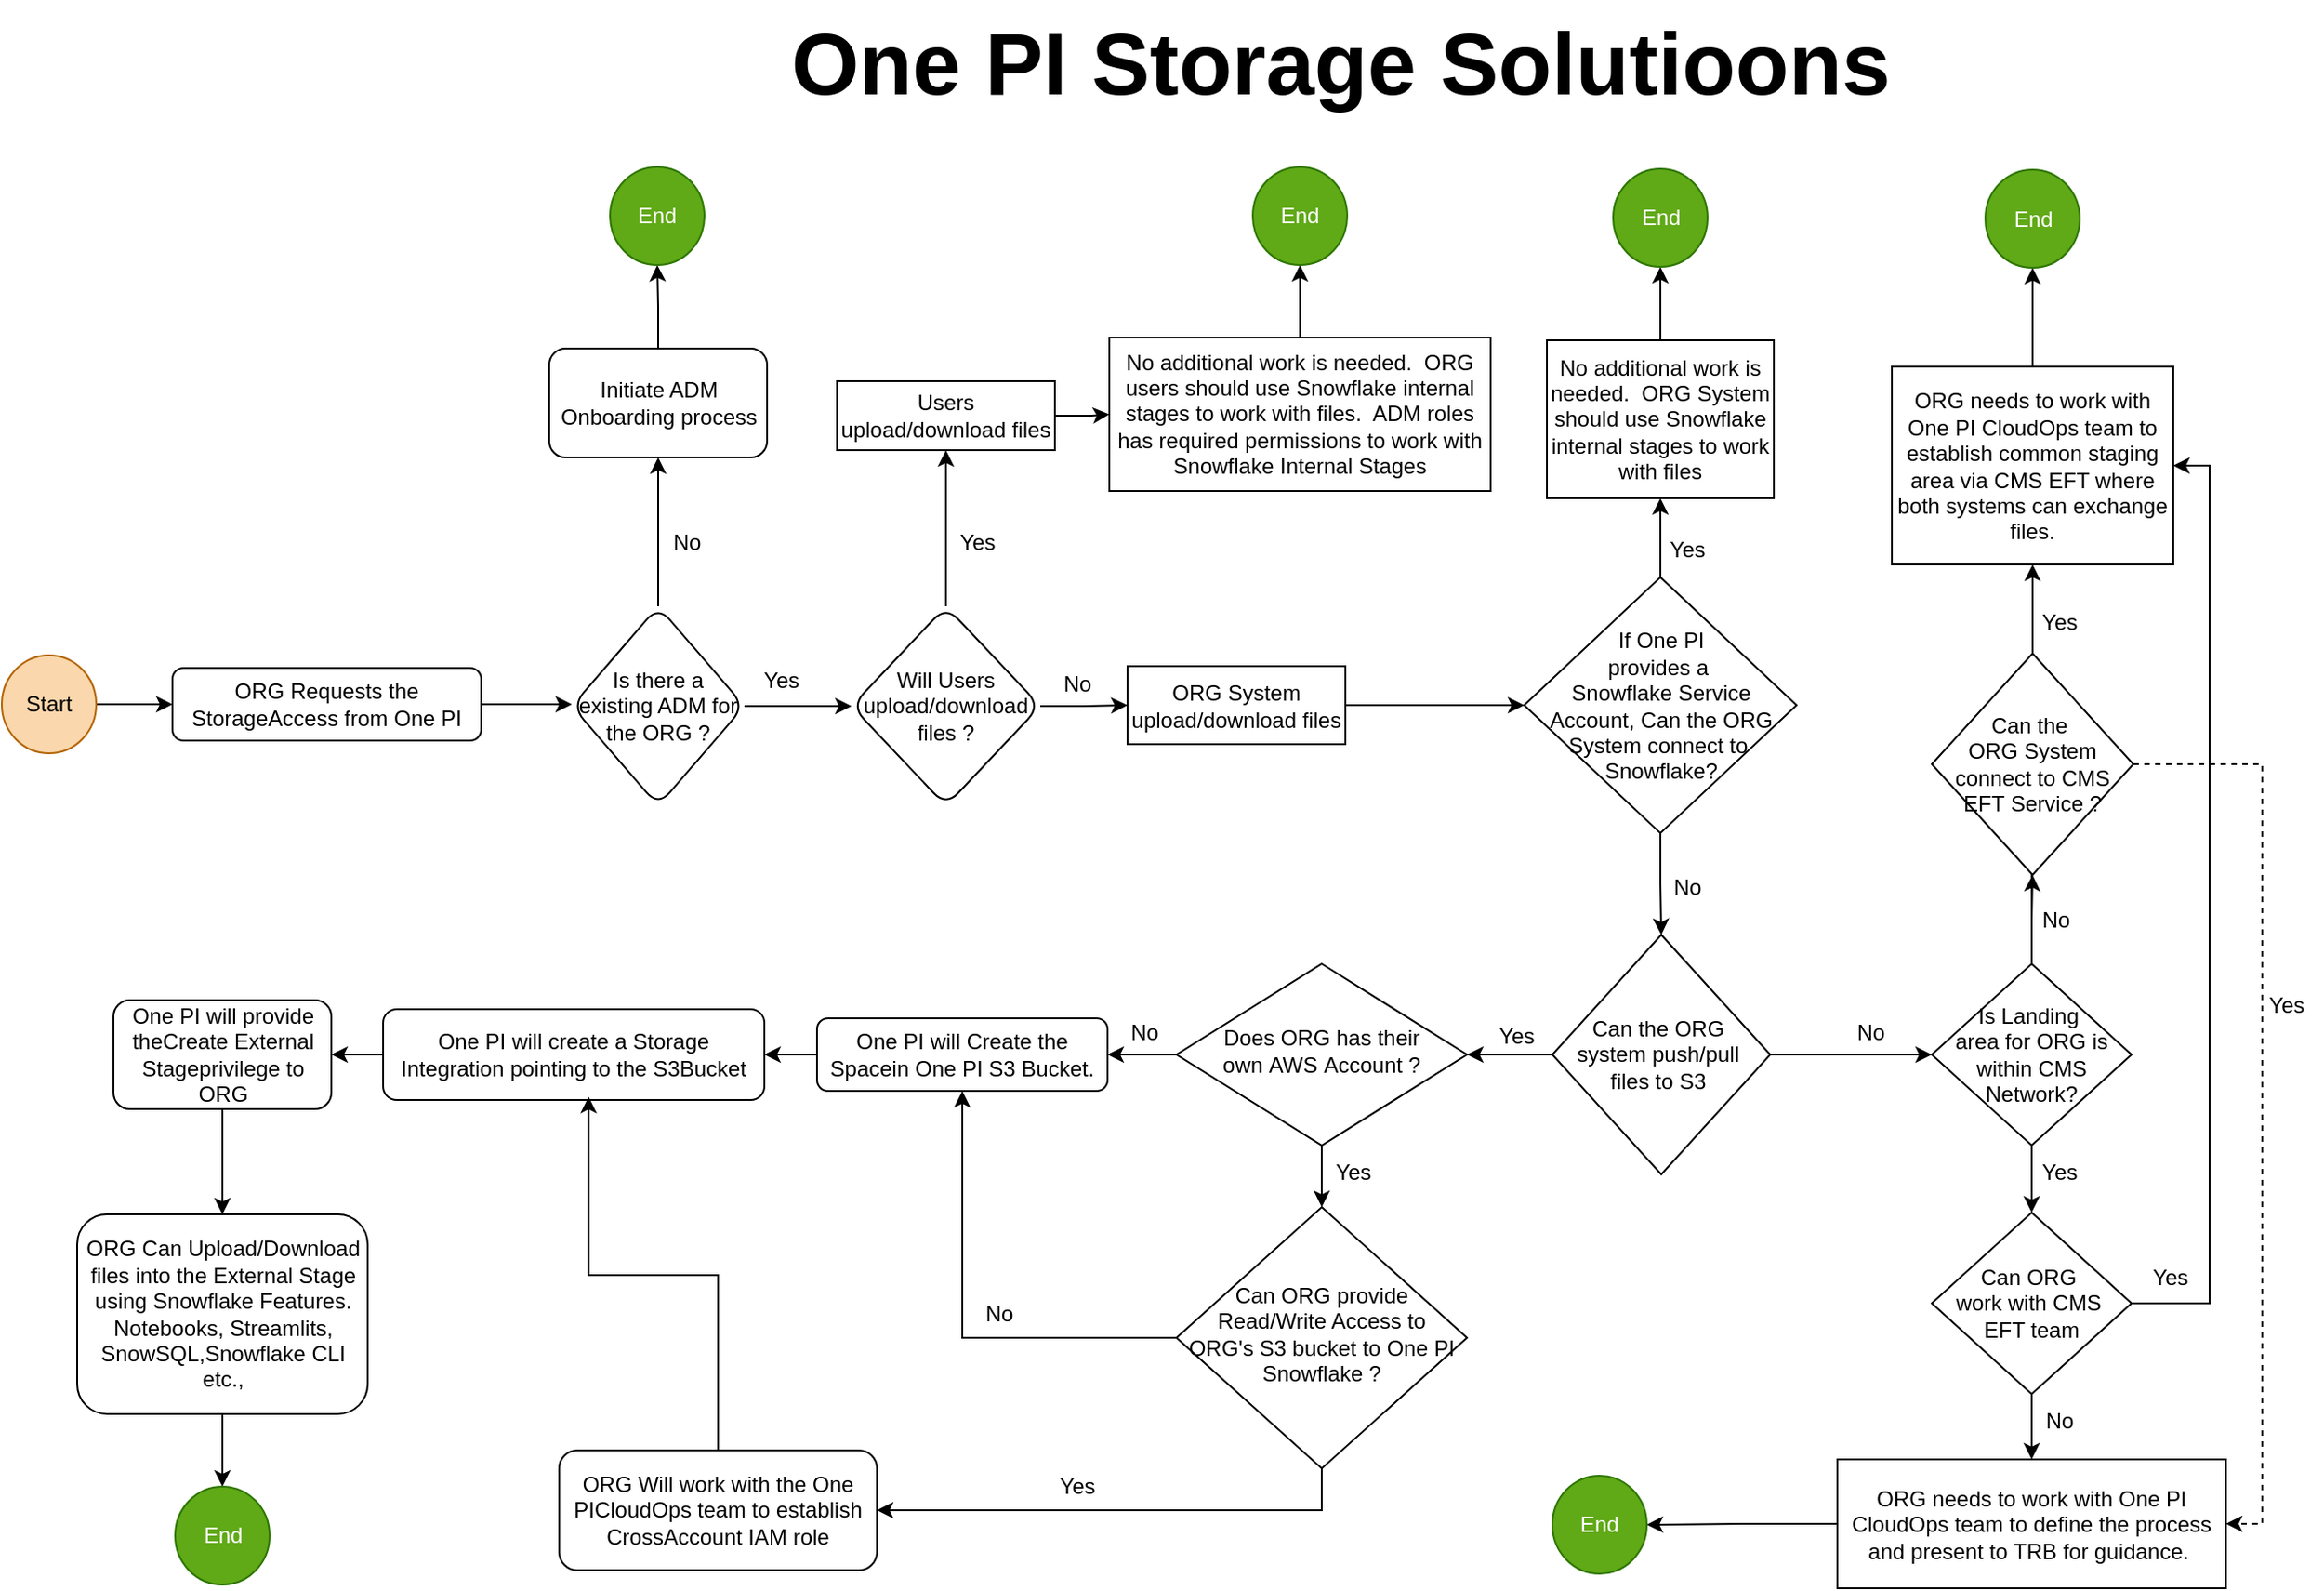 <mxfile version="26.2.14">
  <diagram id="C5RBs43oDa-KdzZeNtuy" name="Page-1">
    <mxGraphModel dx="2430" dy="2181" grid="1" gridSize="10" guides="1" tooltips="1" connect="1" arrows="1" fold="1" page="1" pageScale="1" pageWidth="827" pageHeight="1169" math="0" shadow="0">
      <root>
        <mxCell id="WIyWlLk6GJQsqaUBKTNV-0" />
        <mxCell id="WIyWlLk6GJQsqaUBKTNV-1" parent="WIyWlLk6GJQsqaUBKTNV-0" />
        <mxCell id="3PIqhCygmyD64lUC_BlA-27" value="" style="edgeStyle=orthogonalEdgeStyle;rounded=0;orthogonalLoop=1;jettySize=auto;html=1;" parent="WIyWlLk6GJQsqaUBKTNV-1" source="WIyWlLk6GJQsqaUBKTNV-3" edge="1">
          <mxGeometry relative="1" as="geometry">
            <mxPoint x="-416" y="-766" as="targetPoint" />
          </mxGeometry>
        </mxCell>
        <mxCell id="WIyWlLk6GJQsqaUBKTNV-3" value="ORG Requests the StorageAccess from One PI" style="rounded=1;whiteSpace=wrap;html=1;fontSize=12;glass=0;strokeWidth=1;shadow=0;" parent="WIyWlLk6GJQsqaUBKTNV-1" vertex="1">
          <mxGeometry x="-636" y="-786" width="170" height="40" as="geometry" />
        </mxCell>
        <mxCell id="nIjDBjGS9_q5QeTpwMJb-24" value="" style="edgeStyle=orthogonalEdgeStyle;rounded=0;orthogonalLoop=1;jettySize=auto;html=1;" edge="1" parent="WIyWlLk6GJQsqaUBKTNV-1" source="WIyWlLk6GJQsqaUBKTNV-6" target="WIyWlLk6GJQsqaUBKTNV-10">
          <mxGeometry relative="1" as="geometry" />
        </mxCell>
        <mxCell id="nIjDBjGS9_q5QeTpwMJb-26" value="" style="edgeStyle=orthogonalEdgeStyle;rounded=0;orthogonalLoop=1;jettySize=auto;html=1;" edge="1" parent="WIyWlLk6GJQsqaUBKTNV-1" source="WIyWlLk6GJQsqaUBKTNV-6" target="WIyWlLk6GJQsqaUBKTNV-7">
          <mxGeometry relative="1" as="geometry" />
        </mxCell>
        <mxCell id="WIyWlLk6GJQsqaUBKTNV-6" value="&lt;div&gt;Does&amp;nbsp;&lt;span style=&quot;background-color: transparent; color: light-dark(rgb(0, 0, 0), rgb(255, 255, 255));&quot;&gt;ORG has&amp;nbsp;&lt;/span&gt;&lt;span style=&quot;background-color: transparent; color: light-dark(rgb(0, 0, 0), rgb(255, 255, 255));&quot;&gt;their own&amp;nbsp;&lt;/span&gt;&lt;span style=&quot;background-color: transparent; color: light-dark(rgb(0, 0, 0), rgb(255, 255, 255));&quot;&gt;AWS&amp;nbsp;&lt;/span&gt;&lt;span style=&quot;background-color: transparent; color: light-dark(rgb(0, 0, 0), rgb(255, 255, 255));&quot;&gt;Account ?&lt;/span&gt;&lt;/div&gt;" style="rhombus;whiteSpace=wrap;html=1;shadow=0;fontFamily=Helvetica;fontSize=12;align=center;strokeWidth=1;spacing=6;spacingTop=-4;" parent="WIyWlLk6GJQsqaUBKTNV-1" vertex="1">
          <mxGeometry x="-83" y="-623" width="160" height="100" as="geometry" />
        </mxCell>
        <mxCell id="3PIqhCygmyD64lUC_BlA-1" value="" style="edgeStyle=orthogonalEdgeStyle;rounded=0;orthogonalLoop=1;jettySize=auto;html=1;" parent="WIyWlLk6GJQsqaUBKTNV-1" source="WIyWlLk6GJQsqaUBKTNV-7" target="3PIqhCygmyD64lUC_BlA-0" edge="1">
          <mxGeometry relative="1" as="geometry" />
        </mxCell>
        <mxCell id="WIyWlLk6GJQsqaUBKTNV-7" value="One PI will Create the Spacein One PI S3 Bucket." style="rounded=1;whiteSpace=wrap;html=1;fontSize=12;glass=0;strokeWidth=1;shadow=0;" parent="WIyWlLk6GJQsqaUBKTNV-1" vertex="1">
          <mxGeometry x="-281" y="-593" width="160" height="40" as="geometry" />
        </mxCell>
        <mxCell id="nIjDBjGS9_q5QeTpwMJb-22" style="edgeStyle=orthogonalEdgeStyle;rounded=0;orthogonalLoop=1;jettySize=auto;html=1;entryX=0.5;entryY=1;entryDx=0;entryDy=0;" edge="1" parent="WIyWlLk6GJQsqaUBKTNV-1" source="WIyWlLk6GJQsqaUBKTNV-10" target="WIyWlLk6GJQsqaUBKTNV-7">
          <mxGeometry relative="1" as="geometry" />
        </mxCell>
        <mxCell id="nIjDBjGS9_q5QeTpwMJb-50" style="edgeStyle=orthogonalEdgeStyle;rounded=0;orthogonalLoop=1;jettySize=auto;html=1;entryX=1;entryY=0.5;entryDx=0;entryDy=0;" edge="1" parent="WIyWlLk6GJQsqaUBKTNV-1" source="WIyWlLk6GJQsqaUBKTNV-10" target="WIyWlLk6GJQsqaUBKTNV-11">
          <mxGeometry relative="1" as="geometry">
            <Array as="points">
              <mxPoint x="-3" y="-322" />
            </Array>
          </mxGeometry>
        </mxCell>
        <mxCell id="WIyWlLk6GJQsqaUBKTNV-10" value="Can ORG provide Read/Write Access to ORG&#39;s S3 bucket to One PI Snowflake ?" style="rhombus;whiteSpace=wrap;html=1;shadow=0;fontFamily=Helvetica;fontSize=12;align=center;strokeWidth=1;spacing=6;spacingTop=-4;" parent="WIyWlLk6GJQsqaUBKTNV-1" vertex="1">
          <mxGeometry x="-83" y="-489" width="160" height="144" as="geometry" />
        </mxCell>
        <mxCell id="WIyWlLk6GJQsqaUBKTNV-11" value="ORG Will work with the One PICloudOps team to establish CrossAccount IAM role" style="rounded=1;whiteSpace=wrap;html=1;fontSize=12;glass=0;strokeWidth=1;shadow=0;" parent="WIyWlLk6GJQsqaUBKTNV-1" vertex="1">
          <mxGeometry x="-423" y="-355" width="175" height="66" as="geometry" />
        </mxCell>
        <mxCell id="3PIqhCygmyD64lUC_BlA-3" value="" style="edgeStyle=orthogonalEdgeStyle;rounded=0;orthogonalLoop=1;jettySize=auto;html=1;" parent="WIyWlLk6GJQsqaUBKTNV-1" source="3PIqhCygmyD64lUC_BlA-0" target="3PIqhCygmyD64lUC_BlA-2" edge="1">
          <mxGeometry relative="1" as="geometry" />
        </mxCell>
        <mxCell id="3PIqhCygmyD64lUC_BlA-0" value="One PI will create a Storage Integration pointing to the S3Bucket" style="whiteSpace=wrap;html=1;rounded=1;glass=0;strokeWidth=1;shadow=0;" parent="WIyWlLk6GJQsqaUBKTNV-1" vertex="1">
          <mxGeometry x="-520" y="-598" width="210" height="50" as="geometry" />
        </mxCell>
        <mxCell id="3PIqhCygmyD64lUC_BlA-5" value="" style="edgeStyle=orthogonalEdgeStyle;rounded=0;orthogonalLoop=1;jettySize=auto;html=1;" parent="WIyWlLk6GJQsqaUBKTNV-1" source="3PIqhCygmyD64lUC_BlA-2" target="3PIqhCygmyD64lUC_BlA-4" edge="1">
          <mxGeometry relative="1" as="geometry" />
        </mxCell>
        <mxCell id="3PIqhCygmyD64lUC_BlA-2" value="One PI will provide theCreate External Stageprivilege to ORG" style="whiteSpace=wrap;html=1;rounded=1;glass=0;strokeWidth=1;shadow=0;" parent="WIyWlLk6GJQsqaUBKTNV-1" vertex="1">
          <mxGeometry x="-668.5" y="-603" width="120" height="60" as="geometry" />
        </mxCell>
        <mxCell id="3PIqhCygmyD64lUC_BlA-57" value="" style="edgeStyle=orthogonalEdgeStyle;rounded=0;orthogonalLoop=1;jettySize=auto;html=1;" parent="WIyWlLk6GJQsqaUBKTNV-1" source="3PIqhCygmyD64lUC_BlA-4" target="3PIqhCygmyD64lUC_BlA-56" edge="1">
          <mxGeometry relative="1" as="geometry" />
        </mxCell>
        <mxCell id="3PIqhCygmyD64lUC_BlA-4" value="ORG Can Upload/Download files into the External Stage using Snowflake Features. Notebooks, Streamlits, SnowSQL,Snowflake CLI etc.," style="whiteSpace=wrap;html=1;rounded=1;glass=0;strokeWidth=1;shadow=0;" parent="WIyWlLk6GJQsqaUBKTNV-1" vertex="1">
          <mxGeometry x="-688.5" y="-485" width="160" height="110" as="geometry" />
        </mxCell>
        <mxCell id="3PIqhCygmyD64lUC_BlA-7" style="edgeStyle=orthogonalEdgeStyle;rounded=0;orthogonalLoop=1;jettySize=auto;html=1;entryX=0.539;entryY=0.964;entryDx=0;entryDy=0;entryPerimeter=0;" parent="WIyWlLk6GJQsqaUBKTNV-1" source="WIyWlLk6GJQsqaUBKTNV-11" target="3PIqhCygmyD64lUC_BlA-0" edge="1">
          <mxGeometry relative="1" as="geometry" />
        </mxCell>
        <mxCell id="3PIqhCygmyD64lUC_BlA-41" value="" style="edgeStyle=orthogonalEdgeStyle;rounded=0;orthogonalLoop=1;jettySize=auto;html=1;" parent="WIyWlLk6GJQsqaUBKTNV-1" source="3PIqhCygmyD64lUC_BlA-11" target="3PIqhCygmyD64lUC_BlA-40" edge="1">
          <mxGeometry relative="1" as="geometry" />
        </mxCell>
        <mxCell id="3PIqhCygmyD64lUC_BlA-11" value="Users upload/download files" style="whiteSpace=wrap;html=1;" parent="WIyWlLk6GJQsqaUBKTNV-1" vertex="1">
          <mxGeometry x="-270" y="-944" width="120" height="38" as="geometry" />
        </mxCell>
        <mxCell id="nIjDBjGS9_q5QeTpwMJb-15" style="edgeStyle=orthogonalEdgeStyle;rounded=0;orthogonalLoop=1;jettySize=auto;html=1;exitX=0.5;exitY=1;exitDx=0;exitDy=0;" edge="1" parent="WIyWlLk6GJQsqaUBKTNV-1" source="3PIqhCygmyD64lUC_BlA-15" target="3PIqhCygmyD64lUC_BlA-23">
          <mxGeometry relative="1" as="geometry" />
        </mxCell>
        <mxCell id="nIjDBjGS9_q5QeTpwMJb-19" value="" style="edgeStyle=orthogonalEdgeStyle;rounded=0;orthogonalLoop=1;jettySize=auto;html=1;" edge="1" parent="WIyWlLk6GJQsqaUBKTNV-1" source="3PIqhCygmyD64lUC_BlA-15" target="3PIqhCygmyD64lUC_BlA-17">
          <mxGeometry relative="1" as="geometry" />
        </mxCell>
        <mxCell id="3PIqhCygmyD64lUC_BlA-15" value="&amp;nbsp;If One PI&amp;nbsp;&lt;div&gt;provides a&amp;nbsp;&lt;/div&gt;&lt;div&gt;Snowflake Service Account, Can the ORG System&amp;nbsp;&lt;span style=&quot;background-color: transparent; color: light-dark(rgb(0, 0, 0), rgb(255, 255, 255));&quot;&gt;connect to&amp;nbsp;&lt;/span&gt;&lt;/div&gt;&lt;div&gt;Snowflake?&lt;/div&gt;" style="rhombus;whiteSpace=wrap;html=1;" parent="WIyWlLk6GJQsqaUBKTNV-1" vertex="1">
          <mxGeometry x="108.5" y="-836" width="150" height="141" as="geometry" />
        </mxCell>
        <mxCell id="3PIqhCygmyD64lUC_BlA-51" value="" style="edgeStyle=orthogonalEdgeStyle;rounded=0;orthogonalLoop=1;jettySize=auto;html=1;" parent="WIyWlLk6GJQsqaUBKTNV-1" source="3PIqhCygmyD64lUC_BlA-17" target="3PIqhCygmyD64lUC_BlA-50" edge="1">
          <mxGeometry relative="1" as="geometry" />
        </mxCell>
        <mxCell id="3PIqhCygmyD64lUC_BlA-17" value="No additional work is needed.&amp;nbsp; ORG System should use Snowflake internal stages to work with files" style="whiteSpace=wrap;html=1;" parent="WIyWlLk6GJQsqaUBKTNV-1" vertex="1">
          <mxGeometry x="121" y="-966.5" width="125" height="87" as="geometry" />
        </mxCell>
        <mxCell id="3PIqhCygmyD64lUC_BlA-21" value="Yes" style="text;html=1;align=center;verticalAlign=middle;resizable=0;points=[];autosize=1;strokeColor=none;fillColor=none;" parent="WIyWlLk6GJQsqaUBKTNV-1" vertex="1">
          <mxGeometry x="178" y="-866" width="40" height="30" as="geometry" />
        </mxCell>
        <mxCell id="3PIqhCygmyD64lUC_BlA-22" value="No" style="text;html=1;align=center;verticalAlign=middle;resizable=0;points=[];autosize=1;strokeColor=none;fillColor=none;" parent="WIyWlLk6GJQsqaUBKTNV-1" vertex="1">
          <mxGeometry x="178" y="-680" width="40" height="30" as="geometry" />
        </mxCell>
        <mxCell id="3PIqhCygmyD64lUC_BlA-43" style="edgeStyle=orthogonalEdgeStyle;rounded=0;orthogonalLoop=1;jettySize=auto;html=1;" parent="WIyWlLk6GJQsqaUBKTNV-1" source="3PIqhCygmyD64lUC_BlA-23" target="WIyWlLk6GJQsqaUBKTNV-6" edge="1">
          <mxGeometry relative="1" as="geometry" />
        </mxCell>
        <mxCell id="nIjDBjGS9_q5QeTpwMJb-35" style="edgeStyle=orthogonalEdgeStyle;rounded=0;orthogonalLoop=1;jettySize=auto;html=1;" edge="1" parent="WIyWlLk6GJQsqaUBKTNV-1" source="3PIqhCygmyD64lUC_BlA-23" target="nIjDBjGS9_q5QeTpwMJb-28">
          <mxGeometry relative="1" as="geometry" />
        </mxCell>
        <mxCell id="3PIqhCygmyD64lUC_BlA-23" value="Can the ORG&amp;nbsp;&lt;div&gt;system push/pull&amp;nbsp;&lt;/div&gt;&lt;div&gt;files to S3&amp;nbsp;&lt;/div&gt;" style="rhombus;whiteSpace=wrap;html=1;" parent="WIyWlLk6GJQsqaUBKTNV-1" vertex="1">
          <mxGeometry x="124" y="-639" width="120" height="132" as="geometry" />
        </mxCell>
        <mxCell id="3PIqhCygmyD64lUC_BlA-29" value="" style="edgeStyle=orthogonalEdgeStyle;rounded=0;orthogonalLoop=1;jettySize=auto;html=1;" parent="WIyWlLk6GJQsqaUBKTNV-1" source="3PIqhCygmyD64lUC_BlA-26" target="3PIqhCygmyD64lUC_BlA-28" edge="1">
          <mxGeometry relative="1" as="geometry" />
        </mxCell>
        <mxCell id="nIjDBjGS9_q5QeTpwMJb-3" value="" style="edgeStyle=orthogonalEdgeStyle;rounded=0;orthogonalLoop=1;jettySize=auto;html=1;" edge="1" parent="WIyWlLk6GJQsqaUBKTNV-1" source="3PIqhCygmyD64lUC_BlA-26" target="nIjDBjGS9_q5QeTpwMJb-2">
          <mxGeometry relative="1" as="geometry" />
        </mxCell>
        <mxCell id="3PIqhCygmyD64lUC_BlA-26" value="Is there a existing ADM for the ORG ?" style="rhombus;whiteSpace=wrap;html=1;rounded=1;glass=0;strokeWidth=1;shadow=0;" parent="WIyWlLk6GJQsqaUBKTNV-1" vertex="1">
          <mxGeometry x="-416" y="-820" width="95" height="110" as="geometry" />
        </mxCell>
        <mxCell id="3PIqhCygmyD64lUC_BlA-47" value="" style="edgeStyle=orthogonalEdgeStyle;rounded=0;orthogonalLoop=1;jettySize=auto;html=1;" parent="WIyWlLk6GJQsqaUBKTNV-1" source="3PIqhCygmyD64lUC_BlA-28" target="3PIqhCygmyD64lUC_BlA-46" edge="1">
          <mxGeometry relative="1" as="geometry" />
        </mxCell>
        <mxCell id="3PIqhCygmyD64lUC_BlA-28" value="Initiate ADM Onboarding process" style="whiteSpace=wrap;html=1;rounded=1;glass=0;strokeWidth=1;shadow=0;" parent="WIyWlLk6GJQsqaUBKTNV-1" vertex="1">
          <mxGeometry x="-428.5" y="-962" width="120" height="60" as="geometry" />
        </mxCell>
        <mxCell id="3PIqhCygmyD64lUC_BlA-31" value="No" style="text;html=1;align=center;verticalAlign=middle;resizable=0;points=[];autosize=1;strokeColor=none;fillColor=none;" parent="WIyWlLk6GJQsqaUBKTNV-1" vertex="1">
          <mxGeometry x="-373" y="-870" width="40" height="30" as="geometry" />
        </mxCell>
        <mxCell id="3PIqhCygmyD64lUC_BlA-37" value="No" style="text;html=1;align=center;verticalAlign=middle;resizable=0;points=[];autosize=1;strokeColor=none;fillColor=none;" parent="WIyWlLk6GJQsqaUBKTNV-1" vertex="1">
          <mxGeometry x="279" y="-600" width="40" height="30" as="geometry" />
        </mxCell>
        <mxCell id="3PIqhCygmyD64lUC_BlA-38" value="Yes" style="text;html=1;align=center;verticalAlign=middle;resizable=0;points=[];autosize=1;strokeColor=none;fillColor=none;" parent="WIyWlLk6GJQsqaUBKTNV-1" vertex="1">
          <mxGeometry x="84" y="-598" width="40" height="30" as="geometry" />
        </mxCell>
        <mxCell id="3PIqhCygmyD64lUC_BlA-49" value="" style="edgeStyle=orthogonalEdgeStyle;rounded=0;orthogonalLoop=1;jettySize=auto;html=1;" parent="WIyWlLk6GJQsqaUBKTNV-1" source="3PIqhCygmyD64lUC_BlA-40" target="3PIqhCygmyD64lUC_BlA-48" edge="1">
          <mxGeometry relative="1" as="geometry" />
        </mxCell>
        <mxCell id="3PIqhCygmyD64lUC_BlA-40" value="No additional work is needed.&amp;nbsp; ORG users should use Snowflake internal stages to work with files.&amp;nbsp; ADM roles has required permissions to work with Snowflake Internal Stages" style="whiteSpace=wrap;html=1;" parent="WIyWlLk6GJQsqaUBKTNV-1" vertex="1">
          <mxGeometry x="-120" y="-968" width="210" height="84.5" as="geometry" />
        </mxCell>
        <mxCell id="3PIqhCygmyD64lUC_BlA-45" value="" style="edgeStyle=orthogonalEdgeStyle;rounded=0;orthogonalLoop=1;jettySize=auto;html=1;" parent="WIyWlLk6GJQsqaUBKTNV-1" source="3PIqhCygmyD64lUC_BlA-44" target="WIyWlLk6GJQsqaUBKTNV-3" edge="1">
          <mxGeometry relative="1" as="geometry" />
        </mxCell>
        <mxCell id="3PIqhCygmyD64lUC_BlA-44" value="Start" style="ellipse;whiteSpace=wrap;html=1;fillColor=#fad7ac;strokeColor=#b46504;" parent="WIyWlLk6GJQsqaUBKTNV-1" vertex="1">
          <mxGeometry x="-730" y="-793" width="52" height="54" as="geometry" />
        </mxCell>
        <mxCell id="3PIqhCygmyD64lUC_BlA-46" value="End" style="ellipse;whiteSpace=wrap;html=1;fillColor=#60a917;fontColor=#ffffff;strokeColor=#2D7600;" parent="WIyWlLk6GJQsqaUBKTNV-1" vertex="1">
          <mxGeometry x="-395" y="-1062" width="52" height="54" as="geometry" />
        </mxCell>
        <mxCell id="3PIqhCygmyD64lUC_BlA-48" value="End" style="ellipse;whiteSpace=wrap;html=1;fillColor=#60a917;fontColor=#ffffff;strokeColor=#2D7600;" parent="WIyWlLk6GJQsqaUBKTNV-1" vertex="1">
          <mxGeometry x="-41" y="-1062" width="52" height="54" as="geometry" />
        </mxCell>
        <mxCell id="3PIqhCygmyD64lUC_BlA-50" value="End" style="ellipse;whiteSpace=wrap;html=1;fillColor=#60a917;fontColor=#ffffff;strokeColor=#2D7600;" parent="WIyWlLk6GJQsqaUBKTNV-1" vertex="1">
          <mxGeometry x="157.5" y="-1061" width="52" height="54" as="geometry" />
        </mxCell>
        <mxCell id="nIjDBjGS9_q5QeTpwMJb-18" value="" style="edgeStyle=orthogonalEdgeStyle;rounded=0;orthogonalLoop=1;jettySize=auto;html=1;" edge="1" parent="WIyWlLk6GJQsqaUBKTNV-1" source="3PIqhCygmyD64lUC_BlA-52" target="3PIqhCygmyD64lUC_BlA-54">
          <mxGeometry relative="1" as="geometry" />
        </mxCell>
        <mxCell id="3PIqhCygmyD64lUC_BlA-52" value="ORG needs to work with One PI CloudOps team to establish common staging area via CMS EFT where both systems can exchange files." style="rounded=0;whiteSpace=wrap;html=1;" parent="WIyWlLk6GJQsqaUBKTNV-1" vertex="1">
          <mxGeometry x="311" y="-952" width="155" height="109" as="geometry" />
        </mxCell>
        <mxCell id="3PIqhCygmyD64lUC_BlA-54" value="End" style="ellipse;whiteSpace=wrap;html=1;fillColor=#60a917;fontColor=#ffffff;strokeColor=#2D7600;" parent="WIyWlLk6GJQsqaUBKTNV-1" vertex="1">
          <mxGeometry x="362.5" y="-1060.5" width="52" height="54" as="geometry" />
        </mxCell>
        <mxCell id="3PIqhCygmyD64lUC_BlA-56" value="End" style="ellipse;whiteSpace=wrap;html=1;fillColor=#60a917;fontColor=#ffffff;strokeColor=#2D7600;" parent="WIyWlLk6GJQsqaUBKTNV-1" vertex="1">
          <mxGeometry x="-634.5" y="-335" width="52" height="54" as="geometry" />
        </mxCell>
        <mxCell id="nIjDBjGS9_q5QeTpwMJb-9" value="" style="edgeStyle=orthogonalEdgeStyle;rounded=0;orthogonalLoop=1;jettySize=auto;html=1;" edge="1" parent="WIyWlLk6GJQsqaUBKTNV-1" source="nIjDBjGS9_q5QeTpwMJb-2" target="nIjDBjGS9_q5QeTpwMJb-8">
          <mxGeometry relative="1" as="geometry" />
        </mxCell>
        <mxCell id="nIjDBjGS9_q5QeTpwMJb-11" style="edgeStyle=orthogonalEdgeStyle;rounded=0;orthogonalLoop=1;jettySize=auto;html=1;entryX=0.5;entryY=1;entryDx=0;entryDy=0;" edge="1" parent="WIyWlLk6GJQsqaUBKTNV-1" source="nIjDBjGS9_q5QeTpwMJb-2" target="3PIqhCygmyD64lUC_BlA-11">
          <mxGeometry relative="1" as="geometry">
            <mxPoint x="-250" y="-865" as="targetPoint" />
          </mxGeometry>
        </mxCell>
        <mxCell id="nIjDBjGS9_q5QeTpwMJb-2" value="Will Users upload/download files ?" style="rhombus;whiteSpace=wrap;html=1;rounded=1;glass=0;strokeWidth=1;shadow=0;" vertex="1" parent="WIyWlLk6GJQsqaUBKTNV-1">
          <mxGeometry x="-262" y="-820" width="104" height="110" as="geometry" />
        </mxCell>
        <mxCell id="nIjDBjGS9_q5QeTpwMJb-5" value="Yes" style="text;html=1;align=center;verticalAlign=middle;resizable=0;points=[];autosize=1;strokeColor=none;fillColor=none;" vertex="1" parent="WIyWlLk6GJQsqaUBKTNV-1">
          <mxGeometry x="-213" y="-870" width="40" height="30" as="geometry" />
        </mxCell>
        <mxCell id="nIjDBjGS9_q5QeTpwMJb-16" style="edgeStyle=orthogonalEdgeStyle;rounded=0;orthogonalLoop=1;jettySize=auto;html=1;entryX=0;entryY=0.5;entryDx=0;entryDy=0;" edge="1" parent="WIyWlLk6GJQsqaUBKTNV-1" source="nIjDBjGS9_q5QeTpwMJb-8" target="3PIqhCygmyD64lUC_BlA-15">
          <mxGeometry relative="1" as="geometry" />
        </mxCell>
        <mxCell id="nIjDBjGS9_q5QeTpwMJb-8" value="ORG System upload/download files" style="whiteSpace=wrap;html=1;" vertex="1" parent="WIyWlLk6GJQsqaUBKTNV-1">
          <mxGeometry x="-110" y="-787" width="120" height="43" as="geometry" />
        </mxCell>
        <mxCell id="nIjDBjGS9_q5QeTpwMJb-10" value="No" style="text;html=1;align=center;verticalAlign=middle;resizable=0;points=[];autosize=1;strokeColor=none;fillColor=none;" vertex="1" parent="WIyWlLk6GJQsqaUBKTNV-1">
          <mxGeometry x="-158" y="-792" width="40" height="30" as="geometry" />
        </mxCell>
        <mxCell id="nIjDBjGS9_q5QeTpwMJb-14" value="Yes" style="text;html=1;align=center;verticalAlign=middle;resizable=0;points=[];autosize=1;strokeColor=none;fillColor=none;" vertex="1" parent="WIyWlLk6GJQsqaUBKTNV-1">
          <mxGeometry x="-321" y="-794" width="40" height="30" as="geometry" />
        </mxCell>
        <mxCell id="nIjDBjGS9_q5QeTpwMJb-20" value="No" style="text;html=1;align=center;verticalAlign=middle;resizable=0;points=[];autosize=1;strokeColor=none;fillColor=none;" vertex="1" parent="WIyWlLk6GJQsqaUBKTNV-1">
          <mxGeometry x="-201" y="-445" width="40" height="30" as="geometry" />
        </mxCell>
        <mxCell id="nIjDBjGS9_q5QeTpwMJb-21" value="Yes" style="text;html=1;align=center;verticalAlign=middle;resizable=0;points=[];autosize=1;strokeColor=none;fillColor=none;" vertex="1" parent="WIyWlLk6GJQsqaUBKTNV-1">
          <mxGeometry x="-158" y="-350" width="40" height="30" as="geometry" />
        </mxCell>
        <mxCell id="nIjDBjGS9_q5QeTpwMJb-25" value="Yes" style="text;html=1;align=center;verticalAlign=middle;resizable=0;points=[];autosize=1;strokeColor=none;fillColor=none;" vertex="1" parent="WIyWlLk6GJQsqaUBKTNV-1">
          <mxGeometry x="-6" y="-523" width="40" height="30" as="geometry" />
        </mxCell>
        <mxCell id="nIjDBjGS9_q5QeTpwMJb-27" value="No" style="text;html=1;align=center;verticalAlign=middle;resizable=0;points=[];autosize=1;strokeColor=none;fillColor=none;" vertex="1" parent="WIyWlLk6GJQsqaUBKTNV-1">
          <mxGeometry x="-121" y="-600" width="40" height="30" as="geometry" />
        </mxCell>
        <mxCell id="nIjDBjGS9_q5QeTpwMJb-30" value="" style="edgeStyle=orthogonalEdgeStyle;rounded=0;orthogonalLoop=1;jettySize=auto;html=1;" edge="1" parent="WIyWlLk6GJQsqaUBKTNV-1" source="nIjDBjGS9_q5QeTpwMJb-28">
          <mxGeometry relative="1" as="geometry">
            <mxPoint x="388" y="-723.0" as="targetPoint" />
          </mxGeometry>
        </mxCell>
        <mxCell id="nIjDBjGS9_q5QeTpwMJb-32" value="" style="edgeStyle=orthogonalEdgeStyle;rounded=0;orthogonalLoop=1;jettySize=auto;html=1;" edge="1" parent="WIyWlLk6GJQsqaUBKTNV-1" source="nIjDBjGS9_q5QeTpwMJb-28" target="nIjDBjGS9_q5QeTpwMJb-31">
          <mxGeometry relative="1" as="geometry" />
        </mxCell>
        <mxCell id="nIjDBjGS9_q5QeTpwMJb-38" value="" style="edgeStyle=orthogonalEdgeStyle;rounded=0;orthogonalLoop=1;jettySize=auto;html=1;" edge="1" parent="WIyWlLk6GJQsqaUBKTNV-1" source="nIjDBjGS9_q5QeTpwMJb-28" target="nIjDBjGS9_q5QeTpwMJb-37">
          <mxGeometry relative="1" as="geometry" />
        </mxCell>
        <mxCell id="nIjDBjGS9_q5QeTpwMJb-28" value="Is Landing&amp;nbsp;&lt;div&gt;area for ORG is within CMS Network&lt;span style=&quot;background-color: transparent; color: light-dark(rgb(0, 0, 0), rgb(255, 255, 255));&quot;&gt;?&lt;/span&gt;&lt;/div&gt;" style="rhombus;whiteSpace=wrap;html=1;" vertex="1" parent="WIyWlLk6GJQsqaUBKTNV-1">
          <mxGeometry x="333" y="-623" width="110" height="100" as="geometry" />
        </mxCell>
        <mxCell id="nIjDBjGS9_q5QeTpwMJb-34" value="" style="edgeStyle=orthogonalEdgeStyle;rounded=0;orthogonalLoop=1;jettySize=auto;html=1;" edge="1" parent="WIyWlLk6GJQsqaUBKTNV-1" source="nIjDBjGS9_q5QeTpwMJb-31" target="3PIqhCygmyD64lUC_BlA-52">
          <mxGeometry relative="1" as="geometry" />
        </mxCell>
        <mxCell id="nIjDBjGS9_q5QeTpwMJb-31" value="Can the&amp;nbsp;&lt;div&gt;ORG System connect to CMS EFT&amp;nbsp;&lt;span style=&quot;background-color: transparent; color: light-dark(rgb(0, 0, 0), rgb(255, 255, 255));&quot;&gt;Service ?&lt;/span&gt;&lt;/div&gt;" style="rhombus;whiteSpace=wrap;html=1;" vertex="1" parent="WIyWlLk6GJQsqaUBKTNV-1">
          <mxGeometry x="333" y="-794" width="111" height="122" as="geometry" />
        </mxCell>
        <mxCell id="nIjDBjGS9_q5QeTpwMJb-33" value="No" style="text;html=1;align=center;verticalAlign=middle;resizable=0;points=[];autosize=1;strokeColor=none;fillColor=none;" vertex="1" parent="WIyWlLk6GJQsqaUBKTNV-1">
          <mxGeometry x="381" y="-662" width="40" height="30" as="geometry" />
        </mxCell>
        <mxCell id="nIjDBjGS9_q5QeTpwMJb-36" value="Yes" style="text;html=1;align=center;verticalAlign=middle;resizable=0;points=[];autosize=1;strokeColor=none;fillColor=none;" vertex="1" parent="WIyWlLk6GJQsqaUBKTNV-1">
          <mxGeometry x="383" y="-826" width="40" height="30" as="geometry" />
        </mxCell>
        <mxCell id="nIjDBjGS9_q5QeTpwMJb-40" style="edgeStyle=orthogonalEdgeStyle;rounded=0;orthogonalLoop=1;jettySize=auto;html=1;entryX=1;entryY=0.5;entryDx=0;entryDy=0;exitX=1;exitY=0.5;exitDx=0;exitDy=0;" edge="1" parent="WIyWlLk6GJQsqaUBKTNV-1" source="nIjDBjGS9_q5QeTpwMJb-37" target="3PIqhCygmyD64lUC_BlA-52">
          <mxGeometry relative="1" as="geometry">
            <Array as="points">
              <mxPoint x="486" y="-436" />
              <mxPoint x="486" y="-897" />
            </Array>
          </mxGeometry>
        </mxCell>
        <mxCell id="nIjDBjGS9_q5QeTpwMJb-43" value="" style="edgeStyle=orthogonalEdgeStyle;rounded=0;orthogonalLoop=1;jettySize=auto;html=1;" edge="1" parent="WIyWlLk6GJQsqaUBKTNV-1" source="nIjDBjGS9_q5QeTpwMJb-37" target="nIjDBjGS9_q5QeTpwMJb-42">
          <mxGeometry relative="1" as="geometry" />
        </mxCell>
        <mxCell id="nIjDBjGS9_q5QeTpwMJb-37" value="Can ORG&amp;nbsp;&lt;div&gt;work with CMS&amp;nbsp;&lt;/div&gt;&lt;div&gt;EFT team&lt;/div&gt;" style="rhombus;whiteSpace=wrap;html=1;" vertex="1" parent="WIyWlLk6GJQsqaUBKTNV-1">
          <mxGeometry x="333" y="-486" width="110" height="100" as="geometry" />
        </mxCell>
        <mxCell id="nIjDBjGS9_q5QeTpwMJb-39" value="Yes" style="text;html=1;align=center;verticalAlign=middle;resizable=0;points=[];autosize=1;strokeColor=none;fillColor=none;" vertex="1" parent="WIyWlLk6GJQsqaUBKTNV-1">
          <mxGeometry x="383" y="-523" width="40" height="30" as="geometry" />
        </mxCell>
        <mxCell id="nIjDBjGS9_q5QeTpwMJb-41" value="Yes" style="text;html=1;align=center;verticalAlign=middle;resizable=0;points=[];autosize=1;strokeColor=none;fillColor=none;" vertex="1" parent="WIyWlLk6GJQsqaUBKTNV-1">
          <mxGeometry x="444" y="-465" width="40" height="30" as="geometry" />
        </mxCell>
        <mxCell id="nIjDBjGS9_q5QeTpwMJb-46" value="" style="edgeStyle=orthogonalEdgeStyle;rounded=0;orthogonalLoop=1;jettySize=auto;html=1;exitX=0;exitY=0.5;exitDx=0;exitDy=0;" edge="1" parent="WIyWlLk6GJQsqaUBKTNV-1" source="nIjDBjGS9_q5QeTpwMJb-42" target="nIjDBjGS9_q5QeTpwMJb-45">
          <mxGeometry relative="1" as="geometry">
            <mxPoint x="246" y="-314.538" as="sourcePoint" />
          </mxGeometry>
        </mxCell>
        <mxCell id="nIjDBjGS9_q5QeTpwMJb-42" value="ORG needs to work with One PI CloudOps team to define the process and present to TRB for guidance.&amp;nbsp;" style="whiteSpace=wrap;html=1;" vertex="1" parent="WIyWlLk6GJQsqaUBKTNV-1">
          <mxGeometry x="281" y="-350" width="214" height="71" as="geometry" />
        </mxCell>
        <mxCell id="nIjDBjGS9_q5QeTpwMJb-44" value="No" style="text;html=1;align=center;verticalAlign=middle;resizable=0;points=[];autosize=1;strokeColor=none;fillColor=none;" vertex="1" parent="WIyWlLk6GJQsqaUBKTNV-1">
          <mxGeometry x="383" y="-386" width="40" height="30" as="geometry" />
        </mxCell>
        <mxCell id="nIjDBjGS9_q5QeTpwMJb-45" value="End" style="ellipse;whiteSpace=wrap;html=1;fillColor=#60a917;fontColor=#ffffff;strokeColor=#2D7600;" vertex="1" parent="WIyWlLk6GJQsqaUBKTNV-1">
          <mxGeometry x="124" y="-341" width="52" height="54" as="geometry" />
        </mxCell>
        <mxCell id="nIjDBjGS9_q5QeTpwMJb-49" value="" style="edgeStyle=orthogonalEdgeStyle;rounded=0;orthogonalLoop=1;jettySize=auto;html=1;entryX=1;entryY=0.5;entryDx=0;entryDy=0;dashed=1;" edge="1" parent="WIyWlLk6GJQsqaUBKTNV-1" source="nIjDBjGS9_q5QeTpwMJb-31" target="nIjDBjGS9_q5QeTpwMJb-42">
          <mxGeometry relative="1" as="geometry">
            <mxPoint x="444" y="-733" as="sourcePoint" />
            <mxPoint x="495" y="-314" as="targetPoint" />
            <Array as="points">
              <mxPoint x="515" y="-733" />
              <mxPoint x="515" y="-315" />
            </Array>
          </mxGeometry>
        </mxCell>
        <mxCell id="nIjDBjGS9_q5QeTpwMJb-48" value="Yes" style="text;html=1;align=center;verticalAlign=middle;resizable=0;points=[];autosize=1;strokeColor=none;fillColor=none;" vertex="1" parent="WIyWlLk6GJQsqaUBKTNV-1">
          <mxGeometry x="508" y="-615" width="40" height="30" as="geometry" />
        </mxCell>
        <mxCell id="nIjDBjGS9_q5QeTpwMJb-51" value="One PI Storage Solutioons" style="text;html=1;align=center;verticalAlign=middle;resizable=0;points=[];autosize=1;strokeColor=none;fillColor=none;fontStyle=1;fontSize=48;" vertex="1" parent="WIyWlLk6GJQsqaUBKTNV-1">
          <mxGeometry x="-288" y="-1154" width="590" height="70" as="geometry" />
        </mxCell>
      </root>
    </mxGraphModel>
  </diagram>
</mxfile>
